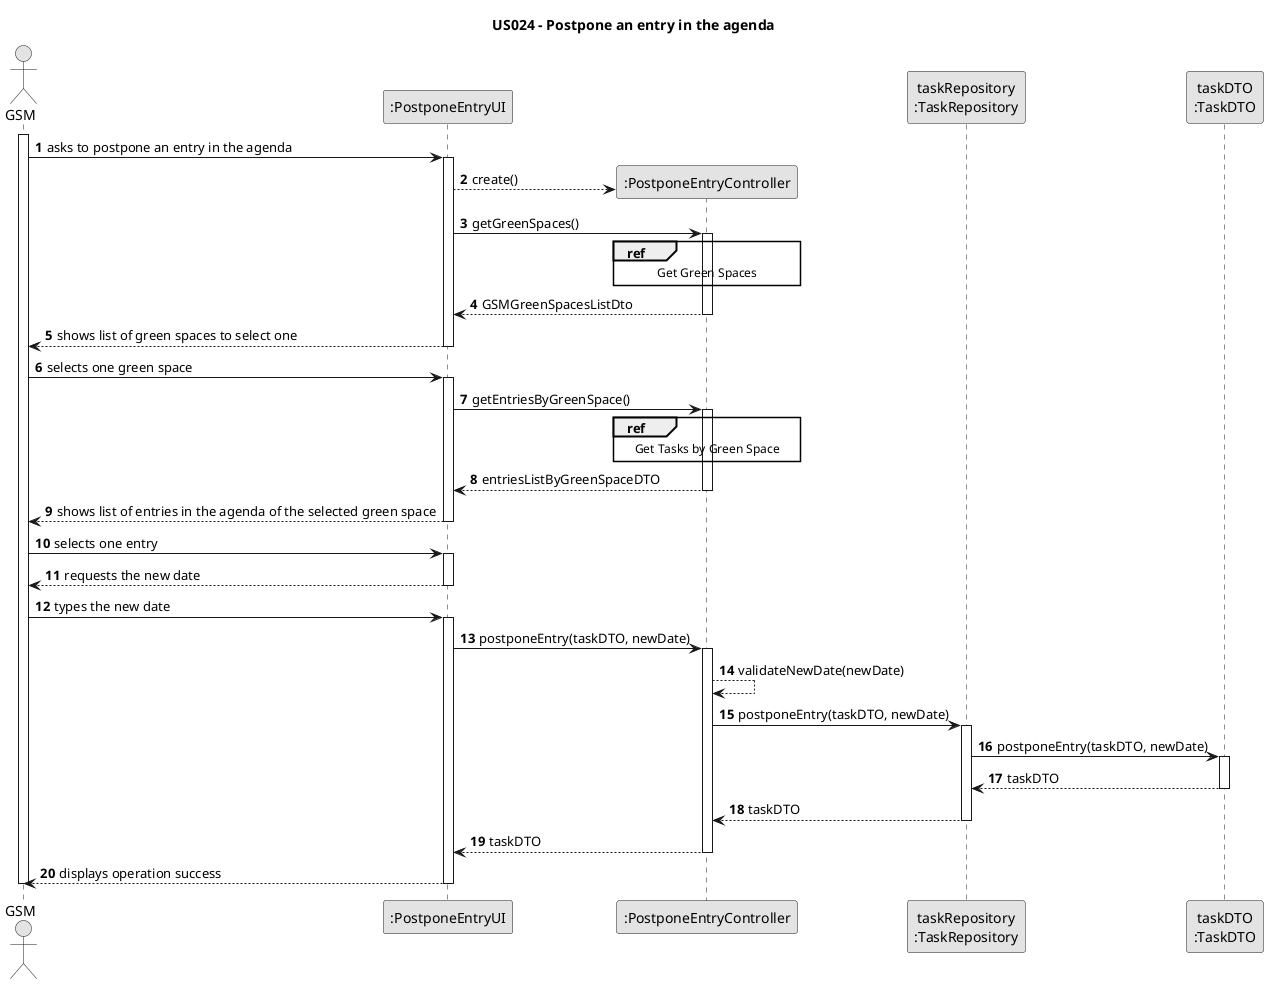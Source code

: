 @startuml
skinparam monochrome true
skinparam packageStyle rectangle
skinparam shadowing false

title US024 - Postpone an entry in the agenda

autonumber

actor "GSM" as Employee
participant ":PostponeEntryUI" as UI
participant ":PostponeEntryController" as CTRL
participant "taskRepository\n:TaskRepository" as TaskRepository
participant "taskDTO\n:TaskDTO" as TaskDTO


activate Employee

    Employee -> UI : asks to postpone an entry in the agenda
    activate UI

    UI --> CTRL** : create()
    UI -> CTRL : getGreenSpaces()
    activate CTRL

    ref over CTRL
        Get Green Spaces
    end ref

    CTRL --> UI : GSMGreenSpacesListDto
    deactivate CTRL

    UI --> Employee : shows list of green spaces to select one
    deactivate UI

    Employee -> UI : selects one green space
    activate UI

    UI -> CTRL : getEntriesByGreenSpace()
    activate CTRL

    ref over CTRL
        Get Tasks by Green Space
    end ref

    CTRL --> UI : entriesListByGreenSpaceDTO
    deactivate CTRL

    UI --> Employee : shows list of entries in the agenda of the selected green space
    deactivate UI

    Employee -> UI : selects one entry
    activate UI

    UI --> Employee : requests the new date
    deactivate UI

    Employee -> UI : types the new date
    activate UI

    UI -> CTRL : postponeEntry(taskDTO, newDate)
    activate CTRL

    CTRL --> CTRL : validateNewDate(newDate)
    CTRL -> TaskRepository : postponeEntry(taskDTO, newDate)
    activate TaskRepository

    TaskRepository -> TaskDTO : postponeEntry(taskDTO, newDate)
    activate TaskDTO

    TaskDTO --> TaskRepository : taskDTO
    deactivate TaskDTO

    TaskRepository --> CTRL : taskDTO
    deactivate TaskRepository

    CTRL --> UI : taskDTO
    deactivate CTRL

    UI --> Employee : displays operation success
    deactivate UI

deactivate Employee

@enduml
